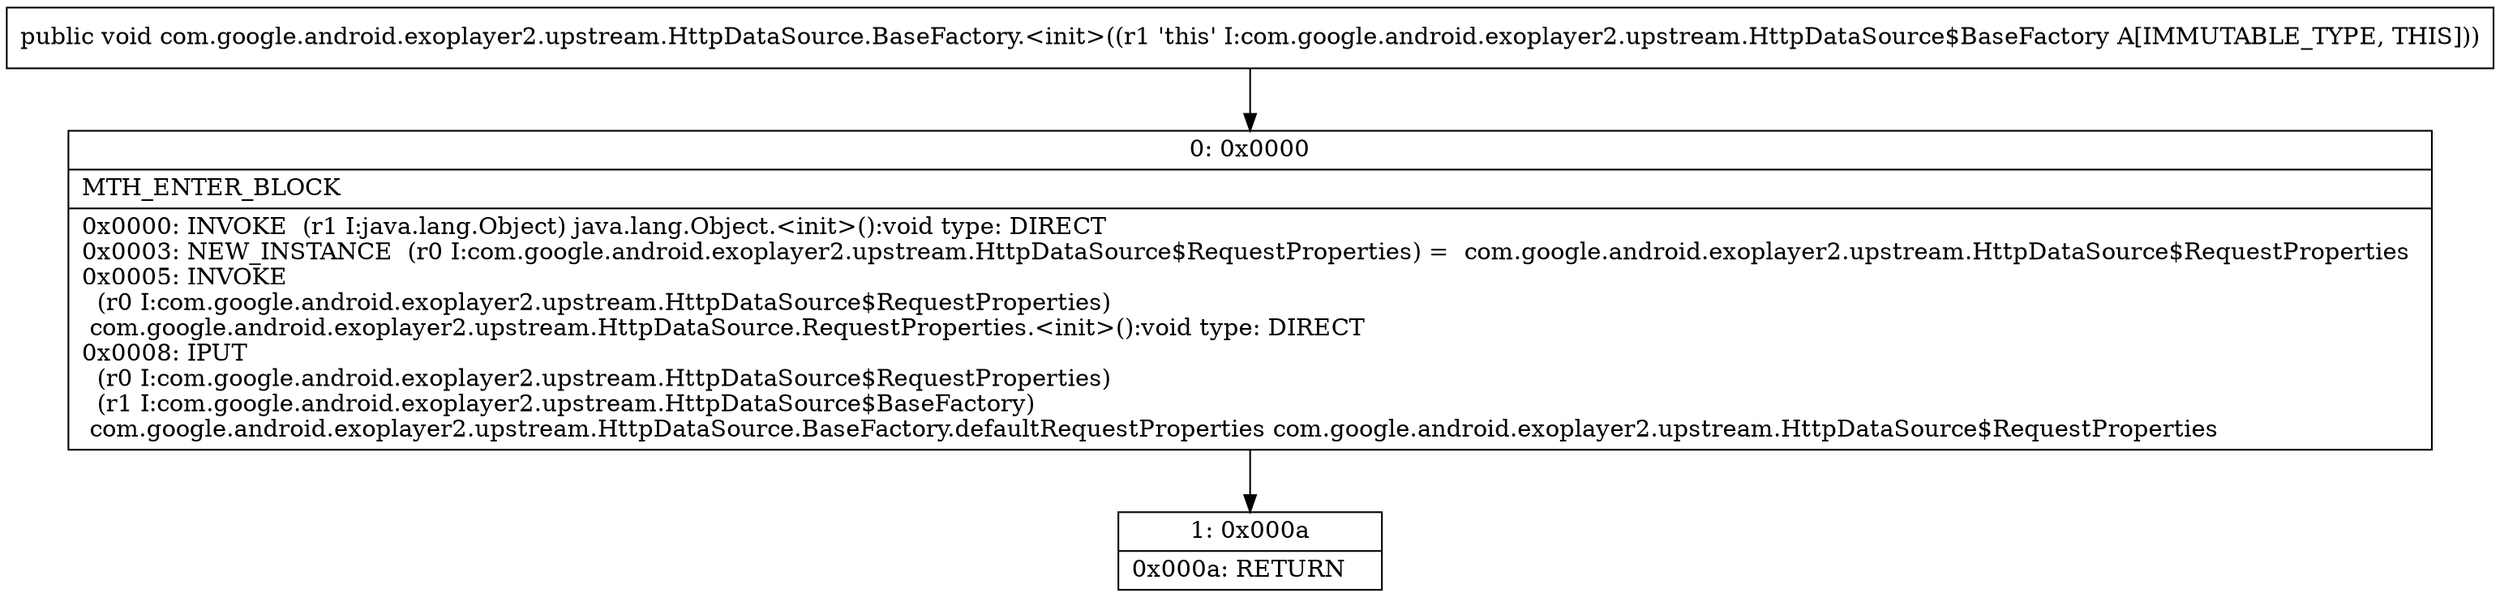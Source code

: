 digraph "CFG forcom.google.android.exoplayer2.upstream.HttpDataSource.BaseFactory.\<init\>()V" {
Node_0 [shape=record,label="{0\:\ 0x0000|MTH_ENTER_BLOCK\l|0x0000: INVOKE  (r1 I:java.lang.Object) java.lang.Object.\<init\>():void type: DIRECT \l0x0003: NEW_INSTANCE  (r0 I:com.google.android.exoplayer2.upstream.HttpDataSource$RequestProperties) =  com.google.android.exoplayer2.upstream.HttpDataSource$RequestProperties \l0x0005: INVOKE  \l  (r0 I:com.google.android.exoplayer2.upstream.HttpDataSource$RequestProperties)\l com.google.android.exoplayer2.upstream.HttpDataSource.RequestProperties.\<init\>():void type: DIRECT \l0x0008: IPUT  \l  (r0 I:com.google.android.exoplayer2.upstream.HttpDataSource$RequestProperties)\l  (r1 I:com.google.android.exoplayer2.upstream.HttpDataSource$BaseFactory)\l com.google.android.exoplayer2.upstream.HttpDataSource.BaseFactory.defaultRequestProperties com.google.android.exoplayer2.upstream.HttpDataSource$RequestProperties \l}"];
Node_1 [shape=record,label="{1\:\ 0x000a|0x000a: RETURN   \l}"];
MethodNode[shape=record,label="{public void com.google.android.exoplayer2.upstream.HttpDataSource.BaseFactory.\<init\>((r1 'this' I:com.google.android.exoplayer2.upstream.HttpDataSource$BaseFactory A[IMMUTABLE_TYPE, THIS])) }"];
MethodNode -> Node_0;
Node_0 -> Node_1;
}

